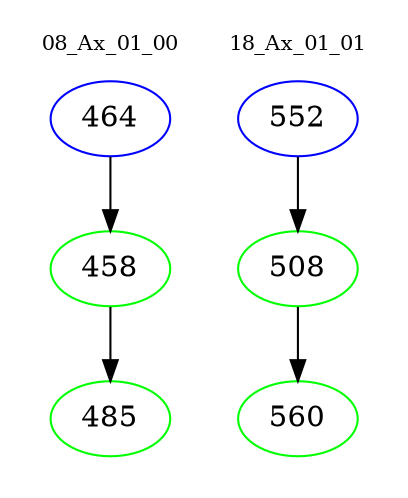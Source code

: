 digraph{
subgraph cluster_0 {
color = white
label = "08_Ax_01_00";
fontsize=10;
T0_464 [label="464", color="blue"]
T0_464 -> T0_458 [color="black"]
T0_458 [label="458", color="green"]
T0_458 -> T0_485 [color="black"]
T0_485 [label="485", color="green"]
}
subgraph cluster_1 {
color = white
label = "18_Ax_01_01";
fontsize=10;
T1_552 [label="552", color="blue"]
T1_552 -> T1_508 [color="black"]
T1_508 [label="508", color="green"]
T1_508 -> T1_560 [color="black"]
T1_560 [label="560", color="green"]
}
}
